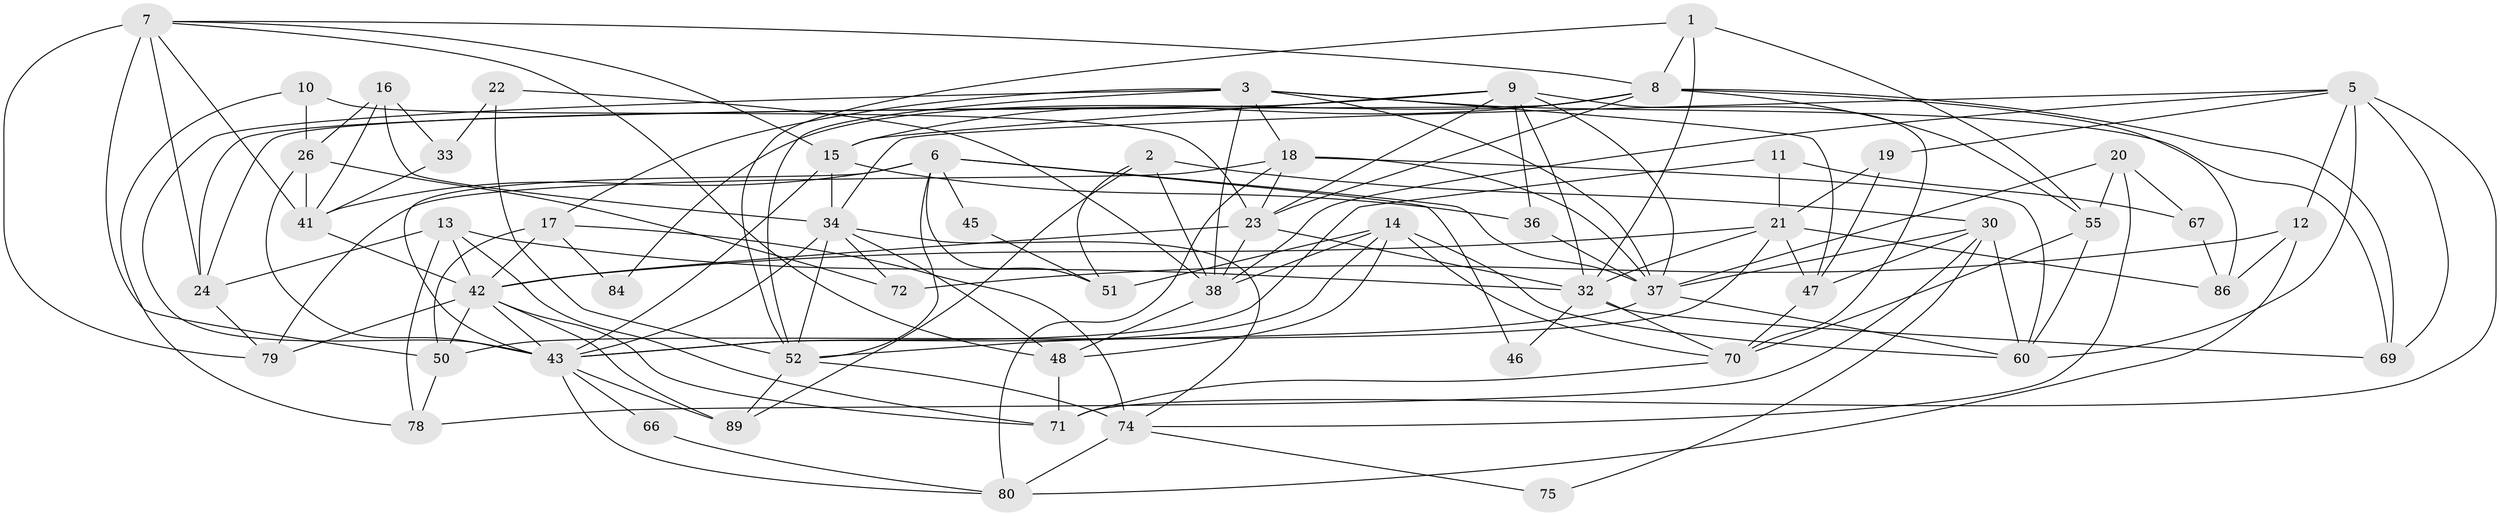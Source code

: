 // Generated by graph-tools (version 1.1) at 2025/52/02/27/25 19:52:04]
// undirected, 57 vertices, 148 edges
graph export_dot {
graph [start="1"]
  node [color=gray90,style=filled];
  1 [super="+68"];
  2 [super="+4"];
  3 [super="+49"];
  5 [super="+31"];
  6 [super="+29"];
  7 [super="+93"];
  8 [super="+64"];
  9 [super="+44"];
  10;
  11;
  12 [super="+77"];
  13 [super="+39"];
  14 [super="+81"];
  15 [super="+54"];
  16;
  17 [super="+35"];
  18 [super="+27"];
  19;
  20 [super="+76"];
  21 [super="+25"];
  22;
  23 [super="+28"];
  24 [super="+62"];
  26 [super="+57"];
  30 [super="+88"];
  32 [super="+56"];
  33;
  34 [super="+40"];
  36 [super="+63"];
  37 [super="+59"];
  38 [super="+65"];
  41;
  42 [super="+90"];
  43 [super="+58"];
  45;
  46;
  47 [super="+91"];
  48 [super="+73"];
  50 [super="+53"];
  51;
  52 [super="+61"];
  55 [super="+83"];
  60 [super="+87"];
  66;
  67;
  69;
  70;
  71 [super="+85"];
  72;
  74 [super="+92"];
  75;
  78;
  79 [super="+82"];
  80;
  84;
  86;
  89;
  1 -- 32;
  1 -- 8;
  1 -- 52;
  1 -- 55;
  2 -- 51;
  2 -- 38;
  2 -- 89;
  2 -- 30;
  3 -- 52;
  3 -- 38;
  3 -- 37;
  3 -- 69;
  3 -- 47;
  3 -- 18;
  3 -- 43;
  3 -- 17;
  5 -- 60;
  5 -- 69;
  5 -- 12;
  5 -- 19;
  5 -- 38;
  5 -- 34;
  5 -- 71;
  6 -- 41;
  6 -- 45;
  6 -- 51;
  6 -- 37;
  6 -- 46;
  6 -- 43;
  6 -- 52;
  7 -- 24;
  7 -- 50;
  7 -- 8;
  7 -- 15;
  7 -- 41;
  7 -- 79;
  7 -- 48;
  8 -- 84;
  8 -- 86;
  8 -- 69;
  8 -- 24;
  8 -- 15;
  8 -- 23;
  8 -- 55;
  9 -- 15;
  9 -- 36;
  9 -- 37;
  9 -- 70;
  9 -- 24;
  9 -- 32;
  9 -- 23;
  10 -- 78;
  10 -- 23;
  10 -- 26;
  11 -- 21;
  11 -- 67;
  11 -- 43;
  12 -- 86;
  12 -- 72;
  12 -- 80;
  13 -- 42;
  13 -- 24;
  13 -- 32;
  13 -- 78;
  13 -- 71;
  14 -- 70;
  14 -- 43;
  14 -- 51;
  14 -- 38;
  14 -- 60;
  14 -- 48;
  15 -- 34;
  15 -- 36;
  15 -- 43;
  16 -- 41;
  16 -- 33;
  16 -- 34;
  16 -- 26;
  17 -- 84;
  17 -- 74 [weight=2];
  17 -- 42;
  17 -- 50;
  18 -- 23;
  18 -- 37;
  18 -- 80;
  18 -- 60;
  18 -- 79;
  19 -- 21;
  19 -- 47;
  20 -- 74;
  20 -- 67;
  20 -- 37;
  20 -- 55;
  21 -- 50;
  21 -- 86;
  21 -- 32;
  21 -- 42;
  21 -- 47;
  22 -- 33;
  22 -- 38;
  22 -- 52;
  23 -- 38;
  23 -- 42;
  23 -- 32;
  24 -- 79;
  26 -- 41;
  26 -- 72;
  26 -- 43;
  30 -- 60 [weight=2];
  30 -- 75;
  30 -- 78;
  30 -- 37;
  30 -- 47;
  32 -- 46;
  32 -- 70;
  32 -- 69;
  33 -- 41;
  34 -- 52;
  34 -- 74;
  34 -- 72;
  34 -- 43;
  34 -- 48;
  36 -- 37;
  37 -- 52;
  37 -- 60;
  38 -- 48;
  41 -- 42;
  42 -- 89;
  42 -- 71;
  42 -- 43;
  42 -- 79;
  42 -- 50;
  43 -- 80;
  43 -- 66;
  43 -- 89;
  45 -- 51;
  47 -- 70;
  48 -- 71;
  50 -- 78;
  52 -- 89;
  52 -- 74;
  55 -- 70;
  55 -- 60;
  66 -- 80;
  67 -- 86;
  70 -- 71;
  74 -- 80;
  74 -- 75;
}
